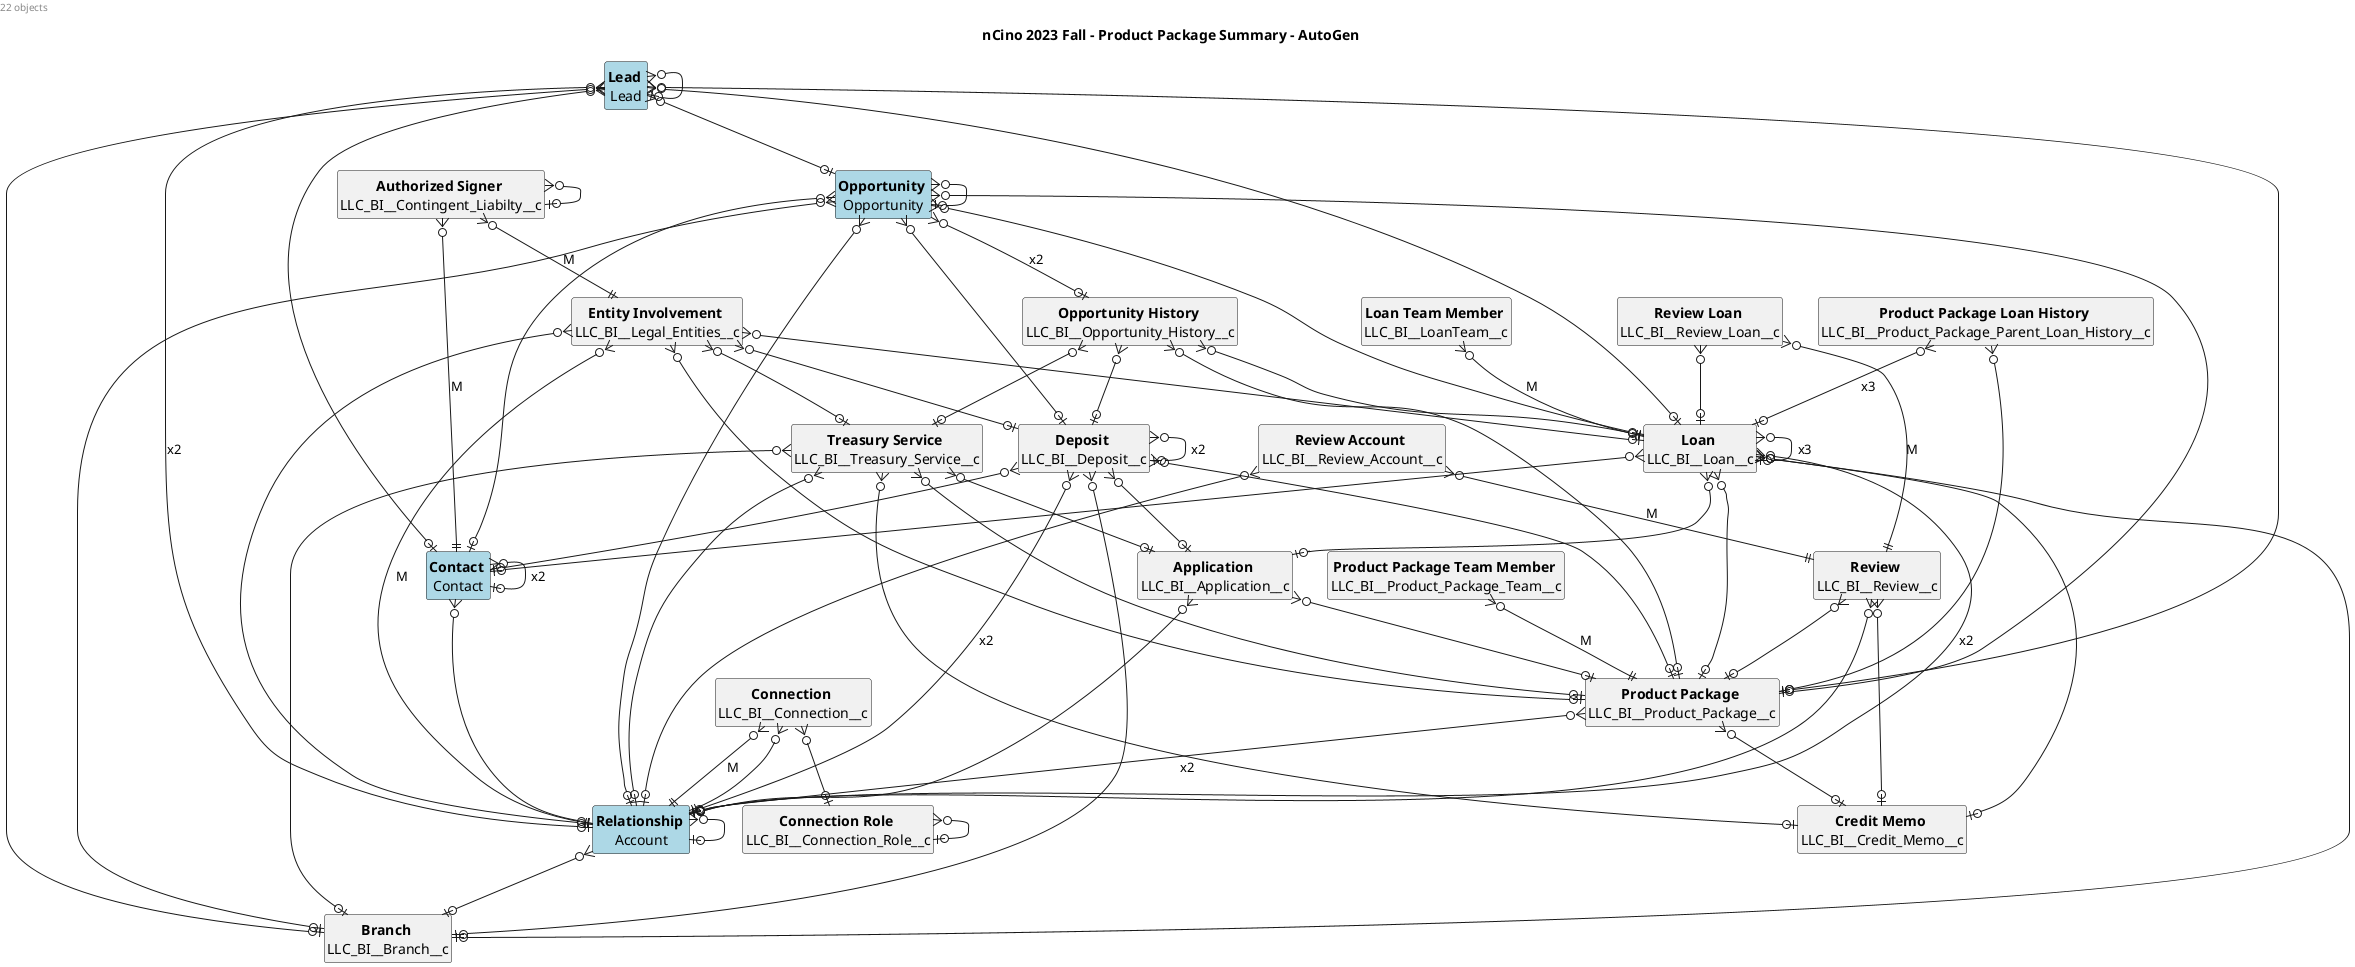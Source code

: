 @startuml
'https://plantuml.com/class-diagram

left header 22 objects
title nCino 2023 Fall - Product Package Summary - AutoGen

'skinparam classBorderThickness 0

hide circle
hide empty methods
hide empty fields

'legend right
'  Relationship
'    M = MasterDetail
'    xn = n-times
'  Field
'    bold = required
'    underline = MasterDetail
'endlegend


entity ConnectionRole as "<b>Connection Role</b> \nLLC_BI__Connection_Role__c"  {
}
entity Connection as "<b>Connection</b> \nLLC_BI__Connection__c"  {
}
entity Opportunity as "<b>Opportunity</b> \nOpportunity" #lightblue {
}
entity ProductPackageTeamMember as "<b>Product Package Team Member</b> \nLLC_BI__Product_Package_Team__c"  {
}
entity AuthorizedSigner as "<b>Authorized Signer</b> \nLLC_BI__Contingent_Liabilty__c"  {
}
entity Contact as "<b>Contact</b> \nContact" #lightblue {
}
entity Lead as "<b>Lead</b> \nLead" #lightblue {
}
entity Relationship as "<b>Relationship</b> \nAccount" #lightblue {
}
entity ProductPackage as "<b>Product Package</b> \nLLC_BI__Product_Package__c"  {
}
entity Deposit as "<b>Deposit</b> \nLLC_BI__Deposit__c"  {
}
entity Branch as "<b>Branch</b> \nLLC_BI__Branch__c"  {
}
entity ReviewAccount as "<b>Review Account</b> \nLLC_BI__Review_Account__c"  {
}
entity ProductPackageLoanHistory as "<b>Product Package Loan History</b> \nLLC_BI__Product_Package_Parent_Loan_History__c"  {
}
entity Loan as "<b>Loan</b> \nLLC_BI__Loan__c"  {
}
entity Review as "<b>Review</b> \nLLC_BI__Review__c"  {
}
entity EntityInvolvement as "<b>Entity Involvement</b> \nLLC_BI__Legal_Entities__c"  {
}
entity ReviewLoan as "<b>Review Loan</b> \nLLC_BI__Review_Loan__c"  {
}
entity Application as "<b>Application</b> \nLLC_BI__Application__c"  {
}
entity TreasuryService as "<b>Treasury Service</b> \nLLC_BI__Treasury_Service__c"  {
}
entity LoanTeamMember as "<b>Loan Team Member</b> \nLLC_BI__LoanTeam__c"  {
}
entity CreditMemo as "<b>Credit Memo</b> \nLLC_BI__Credit_Memo__c"  {
}
entity OpportunityHistory as "<b>Opportunity History</b> \nLLC_BI__Opportunity_History__c"  {
}

ProductPackageTeamMember }o--|| ProductPackage: M
Lead }o--o| Branch
ReviewAccount }o--o| Relationship
Loan }o--o| Relationship: x2
Deposit }o--o| Contact
Deposit }o--o| Branch
ReviewLoan }o--|| Review: M
Lead }o--o| Lead
Deposit }o--o| Deposit: x2
Loan }o--o| Loan: x3
AuthorizedSigner }o--o| AuthorizedSigner
Contact }o--o| Relationship
TreasuryService }o--o| Relationship
Opportunity }o--o| Relationship
Opportunity }o--o| Branch
Connection }o--o| ConnectionRole
Lead }o--o| Opportunity
AuthorizedSigner }o--|| Contact: M
Loan }o--o| Branch
Loan }o--o| CreditMemo
Opportunity }o--o| OpportunityHistory: x2
Lead }o--o| Contact
TreasuryService }o--o| CreditMemo
EntityInvolvement }o--o| Loan
Opportunity }o--o| Deposit
EntityInvolvement }o--o| ProductPackage
ProductPackage }o--o| Relationship: x2
ProductPackageLoanHistory }o--o| Loan: x3
Contact }o--o| Contact: x2
Relationship }o--o| Branch
OpportunityHistory }o--o| Deposit
Opportunity }o--o| Contact
Relationship }o--o| Relationship
ConnectionRole }o--o| ConnectionRole
Application }o--o| Relationship
Deposit }o--o| ProductPackage
Review }o--o| ProductPackage
Opportunity }o--o| Loan
Loan }o--o| Application
Connection }o--|| Relationship: M
Deposit }o--o| Relationship: x2
ReviewLoan }o--o| Loan
Opportunity }o--o| ProductPackage
EntityInvolvement }o--o| Relationship
OpportunityHistory }o--o| ProductPackage
EntityInvolvement }o--o| TreasuryService
TreasuryService }o--o| Application
Lead }o--o| Relationship: x2
Lead }o--o| ProductPackage
ReviewAccount }o--|| Review: M
EntityInvolvement }o--|| Relationship: M
LoanTeamMember }o--|| Loan: M
OpportunityHistory }o--o| Loan
Loan }o--o| Contact
Application }o--o| ProductPackage
TreasuryService }o--o| Branch
OpportunityHistory }o--o| TreasuryService
AuthorizedSigner }o--|| EntityInvolvement: M
TreasuryService }o--o| ProductPackage
Opportunity }o--o| Opportunity
Lead }o--o| Loan
Deposit }o--o| Application
Review }o--o| CreditMemo
EntityInvolvement }o--o| Deposit
Review }o--o| Relationship
Connection }o--|| Relationship
ProductPackage }o--o| CreditMemo
Loan }o--o| ProductPackage
ProductPackageLoanHistory }o--o| ProductPackage

@enduml
